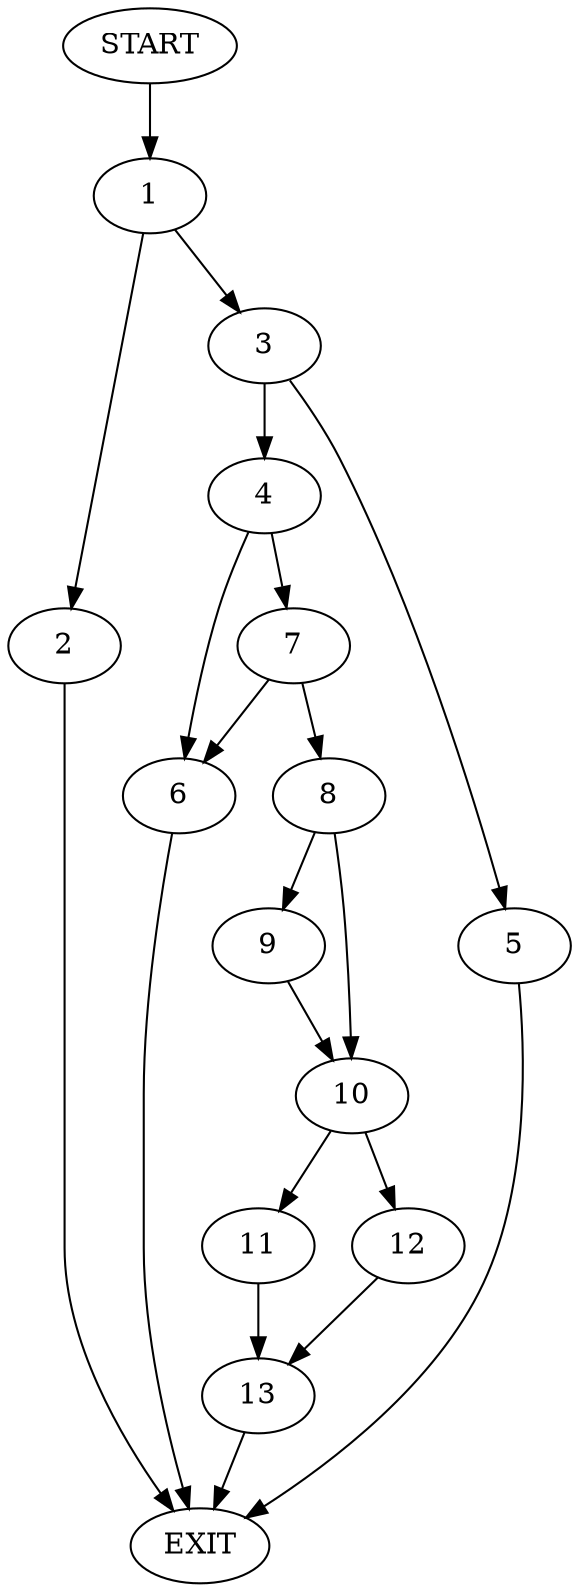 digraph {
0 [label="START"]
14 [label="EXIT"]
0 -> 1
1 -> 2
1 -> 3
2 -> 14
3 -> 4
3 -> 5
4 -> 6
4 -> 7
5 -> 14
7 -> 8
7 -> 6
6 -> 14
8 -> 9
8 -> 10
9 -> 10
10 -> 11
10 -> 12
12 -> 13
11 -> 13
13 -> 14
}
